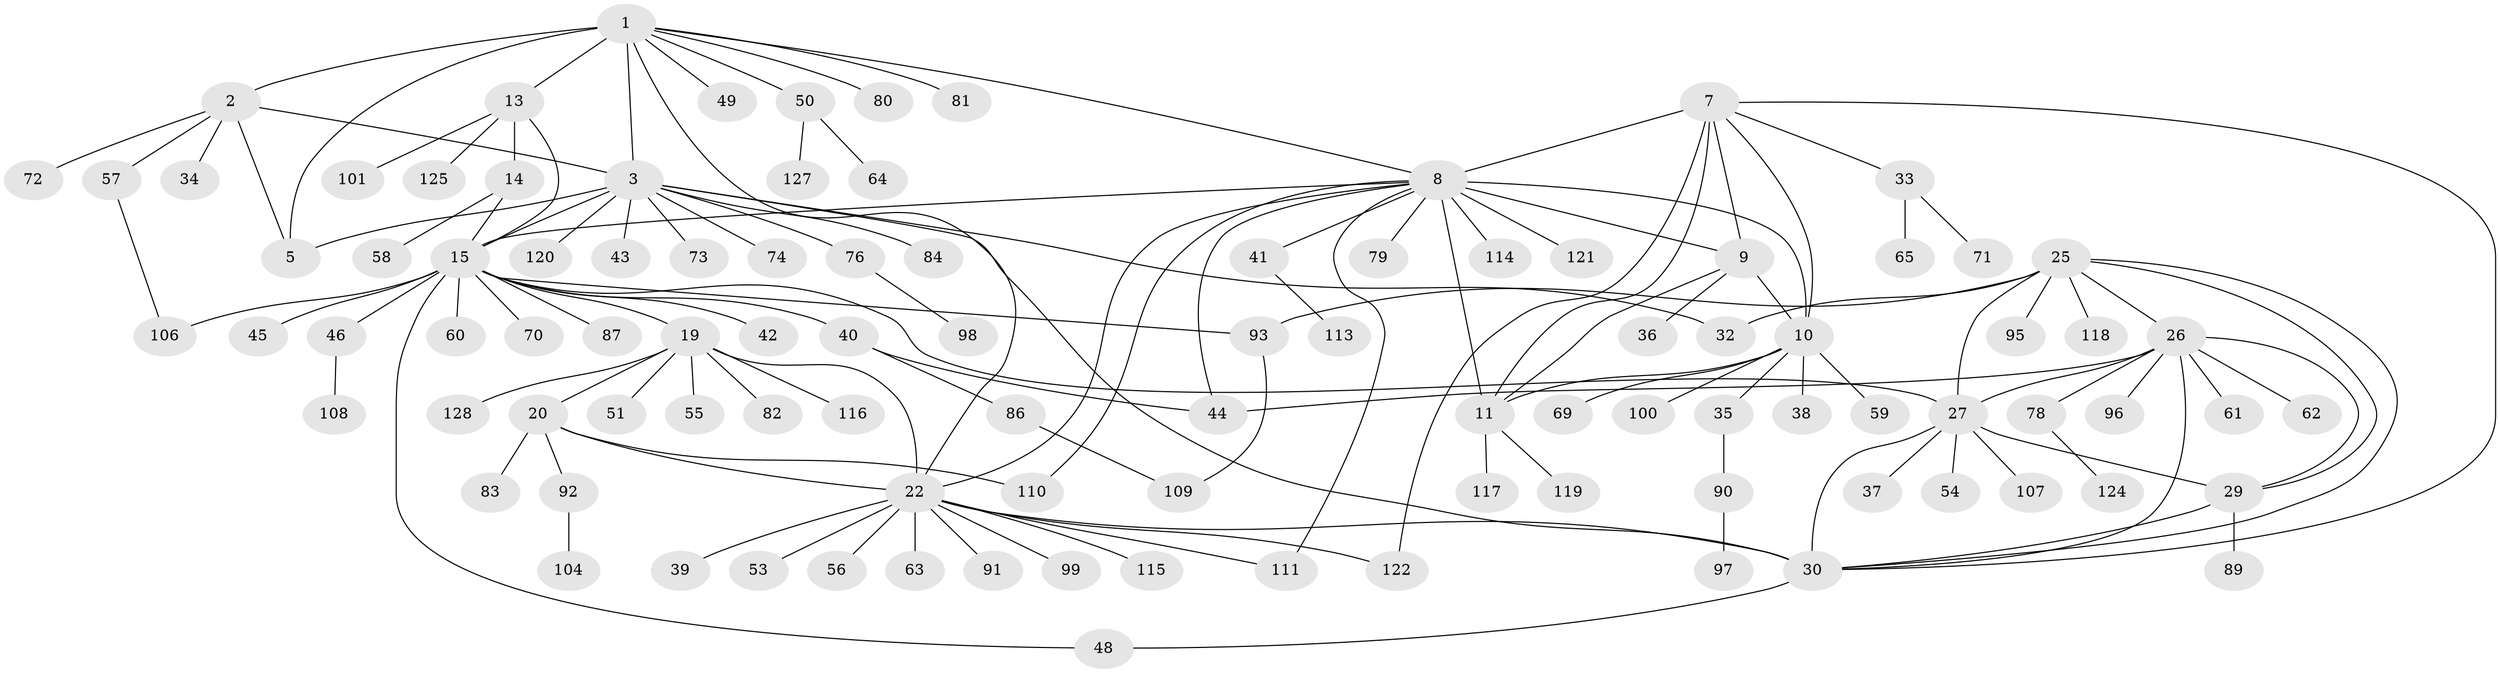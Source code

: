 // Generated by graph-tools (version 1.1) at 2025/24/03/03/25 07:24:09]
// undirected, 101 vertices, 134 edges
graph export_dot {
graph [start="1"]
  node [color=gray90,style=filled];
  1 [super="+6"];
  2 [super="+4"];
  3 [super="+67"];
  5;
  7 [super="+126"];
  8 [super="+12"];
  9 [super="+129"];
  10 [super="+85"];
  11 [super="+52"];
  13 [super="+16"];
  14 [super="+17"];
  15 [super="+18"];
  19 [super="+21"];
  20 [super="+24"];
  22 [super="+23"];
  25 [super="+66"];
  26 [super="+31"];
  27 [super="+28"];
  29 [super="+47"];
  30;
  32;
  33 [super="+75"];
  34 [super="+68"];
  35;
  36;
  37;
  38;
  39;
  40;
  41;
  42;
  43;
  44 [super="+88"];
  45;
  46;
  48;
  49;
  50 [super="+112"];
  51;
  53;
  54;
  55;
  56;
  57 [super="+77"];
  58;
  59 [super="+94"];
  60;
  61;
  62;
  63;
  64;
  65 [super="+103"];
  69;
  70;
  71;
  72;
  73;
  74;
  76 [super="+105"];
  78;
  79;
  80;
  81;
  82;
  83;
  84 [super="+102"];
  86;
  87;
  89;
  90;
  91;
  92;
  93;
  95;
  96;
  97;
  98;
  99;
  100;
  101 [super="+123"];
  104;
  106;
  107;
  108;
  109;
  110;
  111;
  113;
  114;
  115;
  116;
  117;
  118;
  119;
  120;
  121;
  122;
  124;
  125;
  127;
  128;
  1 -- 2 [weight=4];
  1 -- 3 [weight=2];
  1 -- 5 [weight=2];
  1 -- 50;
  1 -- 8;
  1 -- 13;
  1 -- 22;
  1 -- 80;
  1 -- 49;
  1 -- 81;
  2 -- 3 [weight=2];
  2 -- 5 [weight=2];
  2 -- 34;
  2 -- 72;
  2 -- 57;
  3 -- 5;
  3 -- 30;
  3 -- 32;
  3 -- 43;
  3 -- 73;
  3 -- 74;
  3 -- 76;
  3 -- 120;
  3 -- 84;
  3 -- 15;
  7 -- 8 [weight=2];
  7 -- 9;
  7 -- 10;
  7 -- 11;
  7 -- 30;
  7 -- 33;
  7 -- 122;
  8 -- 9 [weight=2];
  8 -- 10 [weight=2];
  8 -- 11 [weight=2];
  8 -- 79;
  8 -- 111;
  8 -- 114;
  8 -- 121;
  8 -- 41;
  8 -- 44;
  8 -- 110;
  8 -- 15;
  8 -- 22;
  9 -- 10;
  9 -- 11;
  9 -- 36;
  10 -- 11;
  10 -- 35;
  10 -- 38;
  10 -- 59;
  10 -- 69;
  10 -- 100;
  11 -- 117;
  11 -- 119;
  13 -- 14 [weight=4];
  13 -- 15 [weight=4];
  13 -- 101;
  13 -- 125;
  14 -- 15 [weight=4];
  14 -- 58;
  15 -- 27;
  15 -- 40;
  15 -- 46;
  15 -- 60;
  15 -- 70;
  15 -- 42;
  15 -- 106;
  15 -- 45;
  15 -- 48;
  15 -- 87;
  15 -- 93;
  15 -- 19;
  19 -- 20 [weight=4];
  19 -- 22 [weight=4];
  19 -- 82;
  19 -- 128;
  19 -- 51;
  19 -- 116;
  19 -- 55;
  20 -- 22 [weight=4];
  20 -- 83;
  20 -- 92;
  20 -- 110;
  22 -- 30;
  22 -- 39;
  22 -- 53;
  22 -- 56;
  22 -- 91;
  22 -- 111;
  22 -- 99;
  22 -- 115;
  22 -- 122;
  22 -- 63;
  25 -- 26;
  25 -- 27 [weight=2];
  25 -- 29;
  25 -- 30;
  25 -- 32;
  25 -- 93;
  25 -- 118;
  25 -- 95;
  26 -- 27 [weight=2];
  26 -- 29;
  26 -- 30;
  26 -- 44;
  26 -- 61;
  26 -- 62;
  26 -- 78;
  26 -- 96;
  27 -- 29 [weight=2];
  27 -- 30 [weight=2];
  27 -- 107;
  27 -- 37;
  27 -- 54;
  29 -- 30;
  29 -- 89;
  30 -- 48;
  33 -- 65;
  33 -- 71;
  35 -- 90;
  40 -- 86;
  40 -- 44;
  41 -- 113;
  46 -- 108;
  50 -- 64;
  50 -- 127;
  57 -- 106;
  76 -- 98;
  78 -- 124;
  86 -- 109;
  90 -- 97;
  92 -- 104;
  93 -- 109;
}
